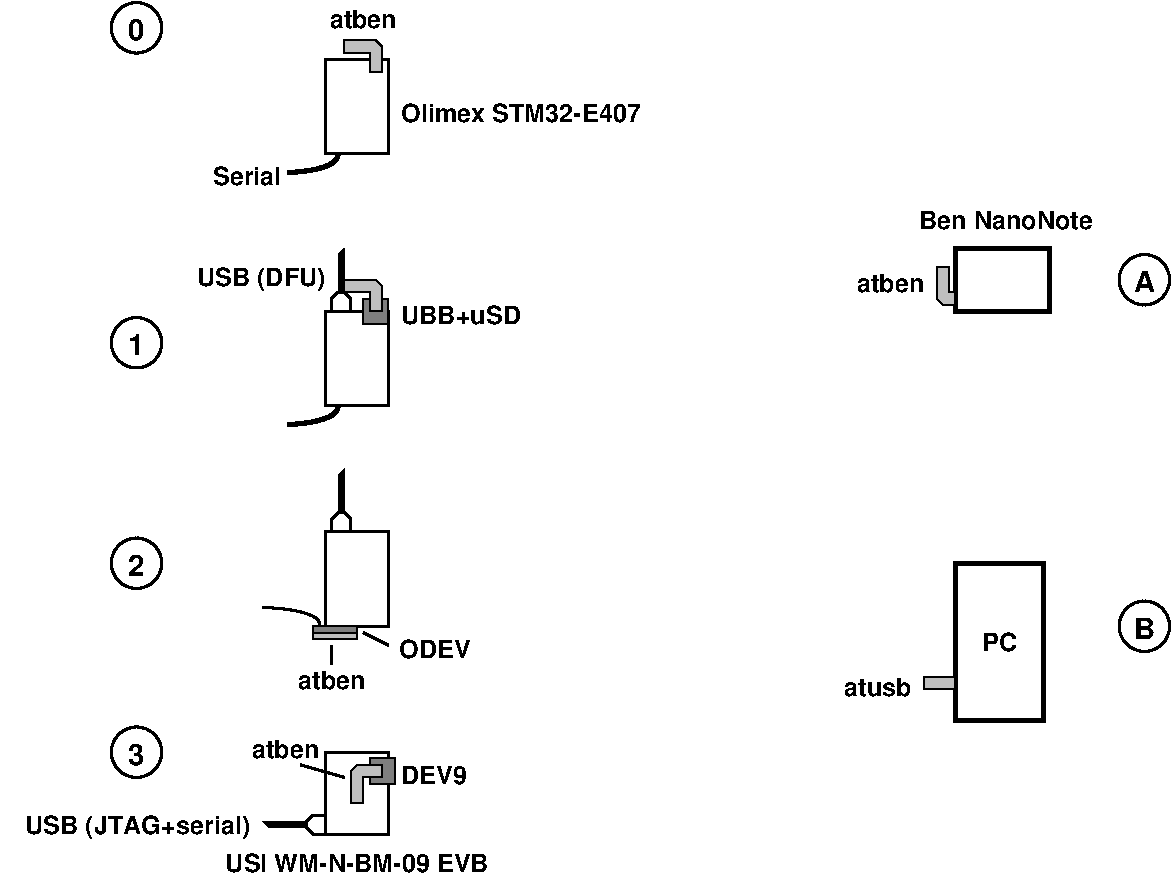 #FIG 3.2  Produced by xfig version 3.2.5b
Portrait
Center
Metric
A4      
100.00
Single
-2
1200 2
6 1125 8550 1575 9000
1 3 0 2 0 7 45 -1 -1 0.000 1 0.0000 1350 8775 180 180 1350 8775 1350 8955
4 1 0 45 -1 18 14 0.0000 4 165 135 1350 8865 3\001
-6
6 1125 3375 1575 3825
1 3 0 2 0 7 45 -1 -1 0.000 1 0.0000 1350 3600 180 180 1350 3600 1350 3780
4 1 0 45 -1 18 14 0.0000 4 165 135 1350 3690 0\001
-6
6 1125 5625 1575 6075
1 3 0 2 0 7 45 -1 -1 0.000 1 0.0000 1350 5850 180 180 1350 5850 1350 6030
4 1 0 45 -1 18 14 0.0000 4 165 135 1350 5940 1\001
-6
6 2655 3690 3195 4545
2 2 0 2 0 7 50 -1 -1 0.000 0 0 -1 0 0 5
	 2700 3825 3150 3825 3150 4500 2700 4500 2700 3825
2 3 0 1 0 7 45 -1 15 0.000 0 0 -1 0 0 8
	 2835 3780 2835 3690 3060 3690 3105 3735 3105 3915 3015 3915
	 3015 3780 2835 3780
-6
6 6435 4860 8235 5670
2 2 0 3 0 7 50 -1 -1 0.000 0 0 -1 0 0 5
	 7200 5175 7875 5175 7875 5625 7200 5625 7200 5175
2 3 0 1 0 7 45 -1 15 0.000 0 0 -1 0 0 8
	 7155 5310 7065 5310 7065 5535 7110 5580 7200 5580 7200 5490
	 7155 5490 7155 5310
4 1 0 45 -1 18 12 0.0000 4 150 1320 7560 5040 Ben NanoNote\001
4 2 0 45 -1 18 12 0.0000 4 150 510 6975 5490 atben\001
-6
6 6345 7380 7875 8595
2 2 0 3 0 7 50 -1 -1 0.000 0 0 -1 0 0 5
	 7200 8550 7830 8550 7830 7425 7200 7425 7200 8550
2 2 0 1 0 7 45 -1 15 0.000 0 0 -1 0 0 5
	 6975 8235 7200 8235 7200 8325 6975 8325 6975 8235
4 1 0 45 -1 18 12 0.0000 4 150 270 7515 8055 PC\001
4 2 0 45 -1 18 12 0.0000 4 150 510 6885 8370 atusb\001
-6
6 8325 5175 8775 5625
1 3 0 2 0 7 45 -1 -1 0.000 1 0.0000 8550 5400 180 180 8550 5400 8550 5580
4 1 0 45 -1 18 14 0.0000 4 180 180 8550 5490 A\001
-6
6 8325 7650 8775 8100
1 3 0 2 0 7 45 -1 -1 0.000 1 0.0000 8550 7875 180 180 8550 7875 8550 8055
4 1 0 45 -1 18 14 0.0000 4 180 180 8550 7965 B\001
-6
1 3 0 2 0 7 45 -1 -1 0.000 1 0.0000 1350 7425 180 180 1350 7425 1350 7605
2 2 0 2 0 7 50 -1 -1 0.000 0 0 -1 0 0 5
	 2700 5625 3150 5625 3150 6300 2700 6300 2700 5625
2 3 0 1 0 7 45 -1 15 0.000 0 0 -1 0 0 8
	 2835 5490 2835 5400 3060 5400 3105 5445 3105 5625 3015 5625
	 3015 5490 2835 5490
2 2 0 1 0 7 47 -1 10 0.000 0 0 -1 0 0 5
	 2970 5715 3150 5715 3150 5535 2970 5535 2970 5715
2 3 0 2 0 7 50 -1 -1 0.000 0 0 -1 0 0 7
	 2745 5625 2745 5535 2790 5490 2835 5490 2880 5535 2880 5625
	 2745 5625
2 3 0 0 0 7 50 -1 0 0.000 0 0 -1 0 0 5
	 2790 5490 2790 5220 2835 5175 2835 5490 2790 5490
2 1 0 2 0 7 45 -1 -1 0.000 0 0 -1 0 0 2
	 2745 8010 2745 8145
2 1 0 2 0 7 45 -1 -1 0.000 0 0 -1 0 0 2
	 2970 7920 3150 8010
2 2 0 2 0 7 50 -1 -1 0.000 0 0 -1 0 0 5
	 2700 8775 3150 8775 3150 9360 2700 9360 2700 8775
2 2 0 1 0 7 47 -1 10 0.000 0 0 -1 0 0 5
	 3015 9000 3195 9000 3195 8820 3015 8820 3015 9000
2 3 0 1 0 7 45 -1 15 0.000 0 0 -1 0 0 8
	 2970 9135 2880 9135 2880 8910 2925 8865 3105 8865 3105 8955
	 2970 8955 2970 9135
2 3 0 2 0 7 50 -1 -1 0.000 0 0 -1 0 0 7
	 2700 9360 2610 9360 2565 9315 2565 9270 2610 9225 2700 9225
	 2700 9360
2 3 0 0 0 7 50 -1 0 0.000 0 0 -1 0 0 5
	 2565 9315 2295 9315 2250 9270 2565 9270 2565 9315
2 1 0 2 0 7 45 -1 -1 0.000 0 0 -1 0 0 2
	 2520 8865 2835 8955
2 3 0 0 0 7 50 -1 0 0.000 0 0 -1 0 0 5
	 2790 7065 2790 6795 2835 6750 2835 7065 2790 7065
2 2 0 2 0 7 50 -1 -1 0.000 0 0 -1 0 0 5
	 2700 7200 3150 7200 3150 7875 2700 7875 2700 7200
2 3 0 2 0 7 50 -1 -1 0.000 0 0 -1 0 0 7
	 2745 7200 2745 7110 2790 7065 2835 7065 2880 7110 2880 7200
	 2745 7200
2 2 0 1 0 7 45 -1 15 0.000 0 0 -1 0 0 5
	 2610 7920 2925 7920 2925 7965 2610 7965 2610 7920
2 2 0 1 0 7 47 -1 10 0.000 0 0 -1 0 0 5
	 2610 7875 2925 7875 2925 7920 2610 7920 2610 7875
3 2 0 2 0 7 45 -1 -1 0.000 0 0 0 3
	 2655 7875 2565 7785 2250 7740
	 0.000 -1.000 0.000
3 2 0 3 0 7 45 -1 -1 0.000 0 0 0 3
	 2790 6300 2700 6390 2430 6435
	 0.000 -1.000 0.000
3 2 0 3 0 7 45 -1 -1 0.000 0 0 0 3
	 2790 4500 2700 4590 2430 4635
	 0.000 -1.000 0.000
4 0 0 45 -1 18 12 0.0000 4 150 915 3240 5715 UBB+uSD\001
4 1 0 45 -1 18 12 0.0000 4 150 510 2745 8325 atben\001
4 2 0 45 -1 18 12 0.0000 4 150 555 3735 8100 ODEV\001
4 2 0 45 -1 18 12 0.0000 4 150 540 2385 4725 Serial\001
4 1 0 45 -1 18 12 0.0000 4 150 510 2970 3600 atben\001
4 2 0 45 -1 18 12 0.0000 4 180 1725 2160 9360 USB (JTAG+serial)\001
4 1 0 45 -1 18 12 0.0000 4 150 2025 2925 9630 USI WM-N-BM-09 EVB\001
# DEV9
4 0 0 45 -1 18 12 0.0000 4 150 510 3240 9000 DEV9\001
4 2 0 45 -1 18 12 0.0000 4 150 510 2655 8820 atben\001
4 2 0 45 -1 18 12 0.0000 4 180 975 2700 5445 USB (DFU)\001
4 1 0 45 -1 18 14 0.0000 4 165 135 1350 7515 2\001
4 0 0 45 -1 18 12 0.0000 4 150 1860 3240 4275 Olimex STM32-E407\001
